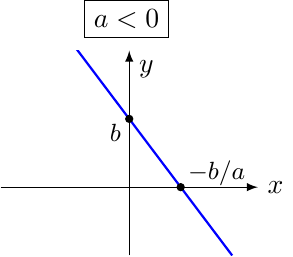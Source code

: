 \documentclass[crop,tikz]{standalone}
\usepackage{pgfplots}
\pgfplotsset{compat=1.16}
\usetikzlibrary{shapes.geometric,positioning}
\begin{document}
  \begin{tikzpicture}
    \begin{axis}[axis x line=center,axis y line=center,xlabel={$x$},ylabel={$y$},xlabel style={right},ylabel style={below right},xmin=-2.5,xmax=2.5,ymin=-2,ymax=4,ticks=none,axis line style={-latex},width=0.4\textwidth]
      \addplot[mark=none,domain=-2:2,color=blue,thick] {-2*x+2};
      \node[circle,inner sep=0pt,minimum size=3pt,fill=black] (X) at (1,0) {};
      \node[xshift=13pt,yshift=5pt] at (X) {\small $-b/a$};
      \node[circle,inner sep=0pt,minimum size=3pt,fill=black] (Y) at (0,2) {};
      \node[xshift=-5pt,yshift=-5pt] at (Y) {\small $b$};
    \end{axis}
    \node[draw] at (1.6,3) {$a < 0$};
  \end{tikzpicture}%
\end{document}